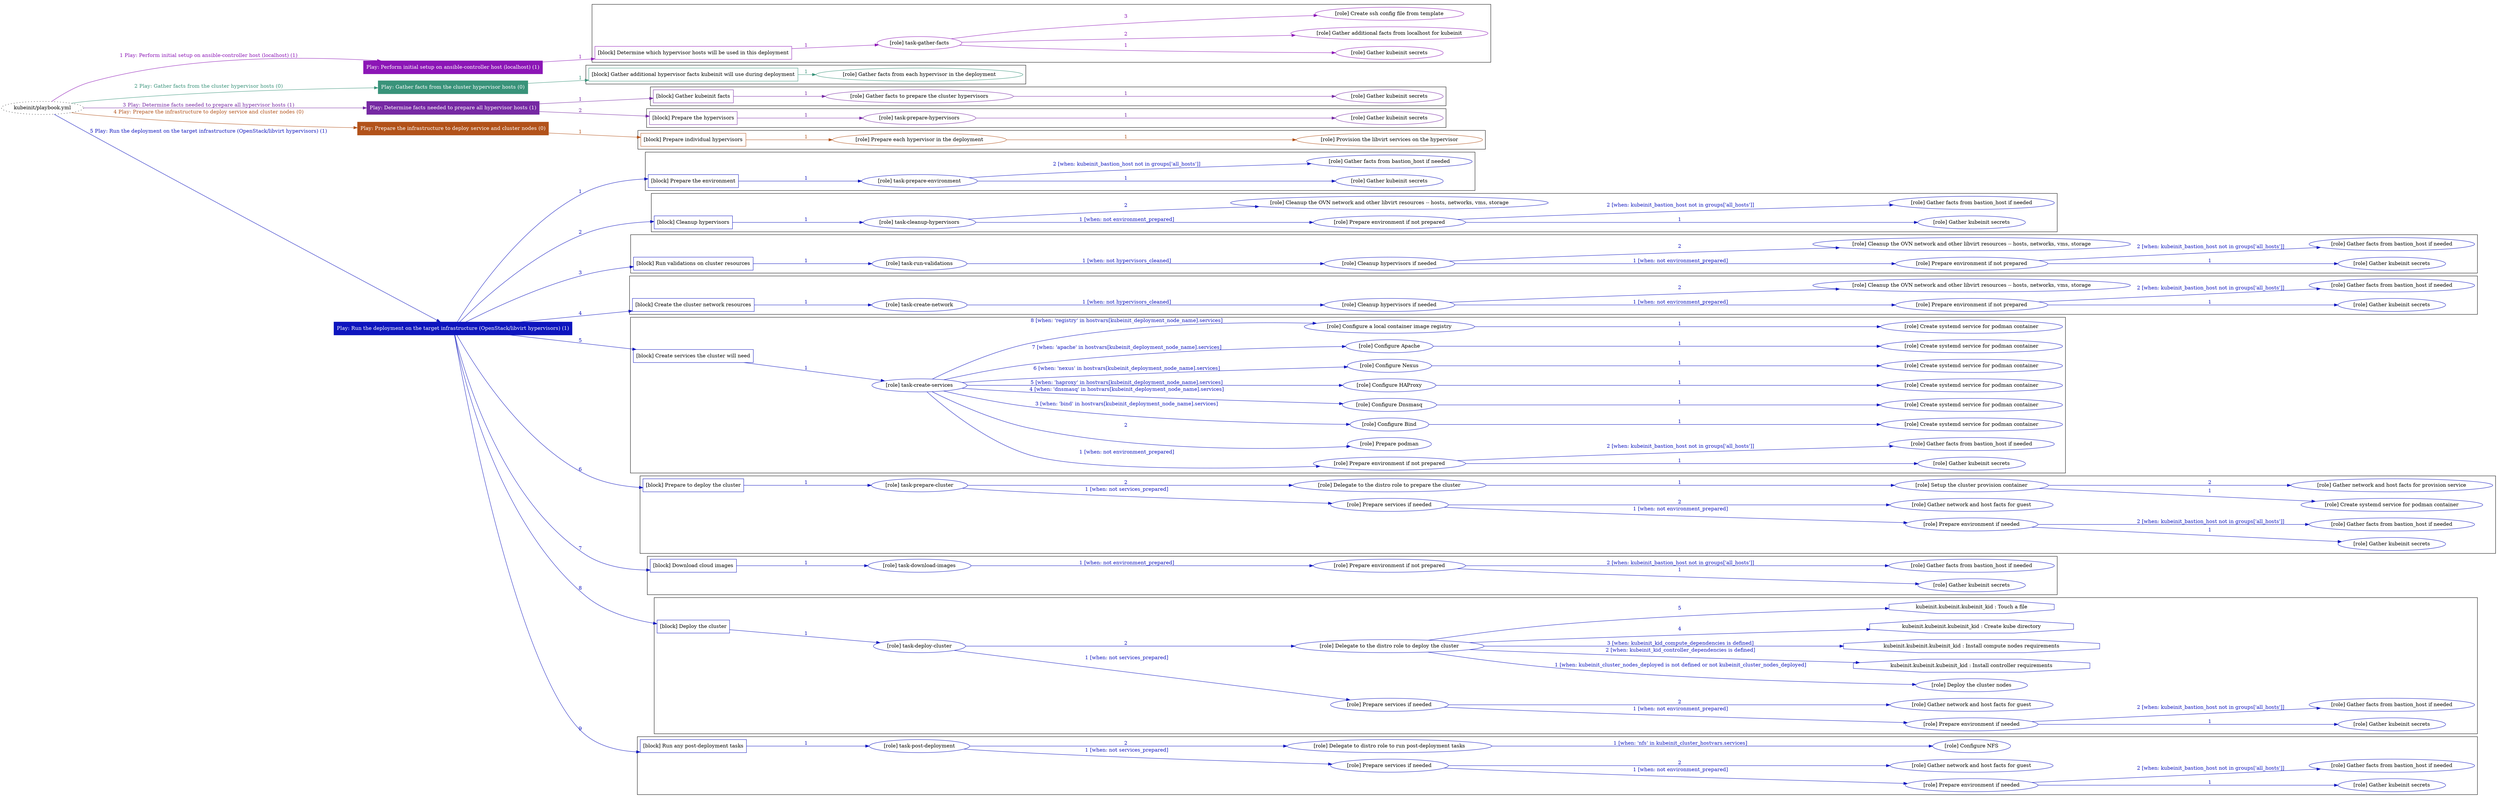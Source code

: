 digraph {
	graph [concentrate=true ordering=in rankdir=LR ratio=fill]
	edge [esep=5 sep=10]
	"kubeinit/playbook.yml" [URL="/home/runner/work/kubeinit-1/kubeinit-1/kubeinit/playbook.yml" id=playbook_0b30c954 style=dotted]
	"kubeinit/playbook.yml" -> play_da5e5c19 [label="1 Play: Perform initial setup on ansible-controller host (localhost) (1)" color="#8c16b6" fontcolor="#8c16b6" id=edge_play_da5e5c19 labeltooltip="1 Play: Perform initial setup on ansible-controller host (localhost) (1)" tooltip="1 Play: Perform initial setup on ansible-controller host (localhost) (1)"]
	subgraph "Play: Perform initial setup on ansible-controller host (localhost) (1)" {
		play_da5e5c19 [label="Play: Perform initial setup on ansible-controller host (localhost) (1)" URL="/home/runner/work/kubeinit-1/kubeinit-1/kubeinit/playbook.yml" color="#8c16b6" fontcolor="#ffffff" id=play_da5e5c19 shape=box style=filled tooltip=localhost]
		play_da5e5c19 -> block_5af79d3c [label=1 color="#8c16b6" fontcolor="#8c16b6" id=edge_block_5af79d3c labeltooltip=1 tooltip=1]
		subgraph cluster_block_5af79d3c {
			block_5af79d3c [label="[block] Determine which hypervisor hosts will be used in this deployment" URL="/home/runner/work/kubeinit-1/kubeinit-1/kubeinit/playbook.yml" color="#8c16b6" id=block_5af79d3c labeltooltip="Determine which hypervisor hosts will be used in this deployment" shape=box tooltip="Determine which hypervisor hosts will be used in this deployment"]
			block_5af79d3c -> role_aea141a7 [label="1 " color="#8c16b6" fontcolor="#8c16b6" id=edge_role_aea141a7 labeltooltip="1 " tooltip="1 "]
			subgraph "task-gather-facts" {
				role_aea141a7 [label="[role] task-gather-facts" URL="/home/runner/work/kubeinit-1/kubeinit-1/kubeinit/playbook.yml" color="#8c16b6" id=role_aea141a7 tooltip="task-gather-facts"]
				role_aea141a7 -> role_5f65a8b8 [label="1 " color="#8c16b6" fontcolor="#8c16b6" id=edge_role_5f65a8b8 labeltooltip="1 " tooltip="1 "]
				subgraph "Gather kubeinit secrets" {
					role_5f65a8b8 [label="[role] Gather kubeinit secrets" URL="/home/runner/.ansible/collections/ansible_collections/kubeinit/kubeinit/roles/kubeinit_prepare/tasks/build_hypervisors_group.yml" color="#8c16b6" id=role_5f65a8b8 tooltip="Gather kubeinit secrets"]
				}
				role_aea141a7 -> role_f65a2688 [label="2 " color="#8c16b6" fontcolor="#8c16b6" id=edge_role_f65a2688 labeltooltip="2 " tooltip="2 "]
				subgraph "Gather additional facts from localhost for kubeinit" {
					role_f65a2688 [label="[role] Gather additional facts from localhost for kubeinit" URL="/home/runner/.ansible/collections/ansible_collections/kubeinit/kubeinit/roles/kubeinit_prepare/tasks/build_hypervisors_group.yml" color="#8c16b6" id=role_f65a2688 tooltip="Gather additional facts from localhost for kubeinit"]
				}
				role_aea141a7 -> role_8597aff3 [label="3 " color="#8c16b6" fontcolor="#8c16b6" id=edge_role_8597aff3 labeltooltip="3 " tooltip="3 "]
				subgraph "Create ssh config file from template" {
					role_8597aff3 [label="[role] Create ssh config file from template" URL="/home/runner/.ansible/collections/ansible_collections/kubeinit/kubeinit/roles/kubeinit_prepare/tasks/build_hypervisors_group.yml" color="#8c16b6" id=role_8597aff3 tooltip="Create ssh config file from template"]
				}
			}
		}
	}
	"kubeinit/playbook.yml" -> play_acabde14 [label="2 Play: Gather facts from the cluster hypervisor hosts (0)" color="#39937a" fontcolor="#39937a" id=edge_play_acabde14 labeltooltip="2 Play: Gather facts from the cluster hypervisor hosts (0)" tooltip="2 Play: Gather facts from the cluster hypervisor hosts (0)"]
	subgraph "Play: Gather facts from the cluster hypervisor hosts (0)" {
		play_acabde14 [label="Play: Gather facts from the cluster hypervisor hosts (0)" URL="/home/runner/work/kubeinit-1/kubeinit-1/kubeinit/playbook.yml" color="#39937a" fontcolor="#ffffff" id=play_acabde14 shape=box style=filled tooltip="Play: Gather facts from the cluster hypervisor hosts (0)"]
		play_acabde14 -> block_d294be8e [label=1 color="#39937a" fontcolor="#39937a" id=edge_block_d294be8e labeltooltip=1 tooltip=1]
		subgraph cluster_block_d294be8e {
			block_d294be8e [label="[block] Gather additional hypervisor facts kubeinit will use during deployment" URL="/home/runner/work/kubeinit-1/kubeinit-1/kubeinit/playbook.yml" color="#39937a" id=block_d294be8e labeltooltip="Gather additional hypervisor facts kubeinit will use during deployment" shape=box tooltip="Gather additional hypervisor facts kubeinit will use during deployment"]
			block_d294be8e -> role_fa282862 [label="1 " color="#39937a" fontcolor="#39937a" id=edge_role_fa282862 labeltooltip="1 " tooltip="1 "]
			subgraph "Gather facts from each hypervisor in the deployment" {
				role_fa282862 [label="[role] Gather facts from each hypervisor in the deployment" URL="/home/runner/work/kubeinit-1/kubeinit-1/kubeinit/playbook.yml" color="#39937a" id=role_fa282862 tooltip="Gather facts from each hypervisor in the deployment"]
			}
		}
	}
	"kubeinit/playbook.yml" -> play_7ea49c7c [label="3 Play: Determine facts needed to prepare all hypervisor hosts (1)" color="#7629a3" fontcolor="#7629a3" id=edge_play_7ea49c7c labeltooltip="3 Play: Determine facts needed to prepare all hypervisor hosts (1)" tooltip="3 Play: Determine facts needed to prepare all hypervisor hosts (1)"]
	subgraph "Play: Determine facts needed to prepare all hypervisor hosts (1)" {
		play_7ea49c7c [label="Play: Determine facts needed to prepare all hypervisor hosts (1)" URL="/home/runner/work/kubeinit-1/kubeinit-1/kubeinit/playbook.yml" color="#7629a3" fontcolor="#ffffff" id=play_7ea49c7c shape=box style=filled tooltip=localhost]
		play_7ea49c7c -> block_69c91741 [label=1 color="#7629a3" fontcolor="#7629a3" id=edge_block_69c91741 labeltooltip=1 tooltip=1]
		subgraph cluster_block_69c91741 {
			block_69c91741 [label="[block] Gather kubeinit facts" URL="/home/runner/work/kubeinit-1/kubeinit-1/kubeinit/playbook.yml" color="#7629a3" id=block_69c91741 labeltooltip="Gather kubeinit facts" shape=box tooltip="Gather kubeinit facts"]
			block_69c91741 -> role_64df2b7c [label="1 " color="#7629a3" fontcolor="#7629a3" id=edge_role_64df2b7c labeltooltip="1 " tooltip="1 "]
			subgraph "Gather facts to prepare the cluster hypervisors" {
				role_64df2b7c [label="[role] Gather facts to prepare the cluster hypervisors" URL="/home/runner/work/kubeinit-1/kubeinit-1/kubeinit/playbook.yml" color="#7629a3" id=role_64df2b7c tooltip="Gather facts to prepare the cluster hypervisors"]
				role_64df2b7c -> role_7041206e [label="1 " color="#7629a3" fontcolor="#7629a3" id=edge_role_7041206e labeltooltip="1 " tooltip="1 "]
				subgraph "Gather kubeinit secrets" {
					role_7041206e [label="[role] Gather kubeinit secrets" URL="/home/runner/.ansible/collections/ansible_collections/kubeinit/kubeinit/roles/kubeinit_prepare/tasks/gather_kubeinit_facts.yml" color="#7629a3" id=role_7041206e tooltip="Gather kubeinit secrets"]
				}
			}
		}
		play_7ea49c7c -> block_f717e815 [label=2 color="#7629a3" fontcolor="#7629a3" id=edge_block_f717e815 labeltooltip=2 tooltip=2]
		subgraph cluster_block_f717e815 {
			block_f717e815 [label="[block] Prepare the hypervisors" URL="/home/runner/work/kubeinit-1/kubeinit-1/kubeinit/playbook.yml" color="#7629a3" id=block_f717e815 labeltooltip="Prepare the hypervisors" shape=box tooltip="Prepare the hypervisors"]
			block_f717e815 -> role_0b8488c7 [label="1 " color="#7629a3" fontcolor="#7629a3" id=edge_role_0b8488c7 labeltooltip="1 " tooltip="1 "]
			subgraph "task-prepare-hypervisors" {
				role_0b8488c7 [label="[role] task-prepare-hypervisors" URL="/home/runner/work/kubeinit-1/kubeinit-1/kubeinit/playbook.yml" color="#7629a3" id=role_0b8488c7 tooltip="task-prepare-hypervisors"]
				role_0b8488c7 -> role_e8179322 [label="1 " color="#7629a3" fontcolor="#7629a3" id=edge_role_e8179322 labeltooltip="1 " tooltip="1 "]
				subgraph "Gather kubeinit secrets" {
					role_e8179322 [label="[role] Gather kubeinit secrets" URL="/home/runner/.ansible/collections/ansible_collections/kubeinit/kubeinit/roles/kubeinit_prepare/tasks/gather_kubeinit_facts.yml" color="#7629a3" id=role_e8179322 tooltip="Gather kubeinit secrets"]
				}
			}
		}
	}
	"kubeinit/playbook.yml" -> play_0cb90b29 [label="4 Play: Prepare the infrastructure to deploy service and cluster nodes (0)" color="#b2521a" fontcolor="#b2521a" id=edge_play_0cb90b29 labeltooltip="4 Play: Prepare the infrastructure to deploy service and cluster nodes (0)" tooltip="4 Play: Prepare the infrastructure to deploy service and cluster nodes (0)"]
	subgraph "Play: Prepare the infrastructure to deploy service and cluster nodes (0)" {
		play_0cb90b29 [label="Play: Prepare the infrastructure to deploy service and cluster nodes (0)" URL="/home/runner/work/kubeinit-1/kubeinit-1/kubeinit/playbook.yml" color="#b2521a" fontcolor="#ffffff" id=play_0cb90b29 shape=box style=filled tooltip="Play: Prepare the infrastructure to deploy service and cluster nodes (0)"]
		play_0cb90b29 -> block_827cb2ca [label=1 color="#b2521a" fontcolor="#b2521a" id=edge_block_827cb2ca labeltooltip=1 tooltip=1]
		subgraph cluster_block_827cb2ca {
			block_827cb2ca [label="[block] Prepare individual hypervisors" URL="/home/runner/work/kubeinit-1/kubeinit-1/kubeinit/playbook.yml" color="#b2521a" id=block_827cb2ca labeltooltip="Prepare individual hypervisors" shape=box tooltip="Prepare individual hypervisors"]
			block_827cb2ca -> role_609ed2b4 [label="1 " color="#b2521a" fontcolor="#b2521a" id=edge_role_609ed2b4 labeltooltip="1 " tooltip="1 "]
			subgraph "Prepare each hypervisor in the deployment" {
				role_609ed2b4 [label="[role] Prepare each hypervisor in the deployment" URL="/home/runner/work/kubeinit-1/kubeinit-1/kubeinit/playbook.yml" color="#b2521a" id=role_609ed2b4 tooltip="Prepare each hypervisor in the deployment"]
				role_609ed2b4 -> role_fdd388e7 [label="1 " color="#b2521a" fontcolor="#b2521a" id=edge_role_fdd388e7 labeltooltip="1 " tooltip="1 "]
				subgraph "Provision the libvirt services on the hypervisor" {
					role_fdd388e7 [label="[role] Provision the libvirt services on the hypervisor" URL="/home/runner/.ansible/collections/ansible_collections/kubeinit/kubeinit/roles/kubeinit_prepare/tasks/prepare_hypervisor.yml" color="#b2521a" id=role_fdd388e7 tooltip="Provision the libvirt services on the hypervisor"]
				}
			}
		}
	}
	"kubeinit/playbook.yml" -> play_66ee5e3b [label="5 Play: Run the deployment on the target infrastructure (OpenStack/libvirt hypervisors) (1)" color="#0e15be" fontcolor="#0e15be" id=edge_play_66ee5e3b labeltooltip="5 Play: Run the deployment on the target infrastructure (OpenStack/libvirt hypervisors) (1)" tooltip="5 Play: Run the deployment on the target infrastructure (OpenStack/libvirt hypervisors) (1)"]
	subgraph "Play: Run the deployment on the target infrastructure (OpenStack/libvirt hypervisors) (1)" {
		play_66ee5e3b [label="Play: Run the deployment on the target infrastructure (OpenStack/libvirt hypervisors) (1)" URL="/home/runner/work/kubeinit-1/kubeinit-1/kubeinit/playbook.yml" color="#0e15be" fontcolor="#ffffff" id=play_66ee5e3b shape=box style=filled tooltip=localhost]
		play_66ee5e3b -> block_4a9692b6 [label=1 color="#0e15be" fontcolor="#0e15be" id=edge_block_4a9692b6 labeltooltip=1 tooltip=1]
		subgraph cluster_block_4a9692b6 {
			block_4a9692b6 [label="[block] Prepare the environment" URL="/home/runner/work/kubeinit-1/kubeinit-1/kubeinit/playbook.yml" color="#0e15be" id=block_4a9692b6 labeltooltip="Prepare the environment" shape=box tooltip="Prepare the environment"]
			block_4a9692b6 -> role_c8428842 [label="1 " color="#0e15be" fontcolor="#0e15be" id=edge_role_c8428842 labeltooltip="1 " tooltip="1 "]
			subgraph "task-prepare-environment" {
				role_c8428842 [label="[role] task-prepare-environment" URL="/home/runner/work/kubeinit-1/kubeinit-1/kubeinit/playbook.yml" color="#0e15be" id=role_c8428842 tooltip="task-prepare-environment"]
				role_c8428842 -> role_7f8b982f [label="1 " color="#0e15be" fontcolor="#0e15be" id=edge_role_7f8b982f labeltooltip="1 " tooltip="1 "]
				subgraph "Gather kubeinit secrets" {
					role_7f8b982f [label="[role] Gather kubeinit secrets" URL="/home/runner/.ansible/collections/ansible_collections/kubeinit/kubeinit/roles/kubeinit_prepare/tasks/gather_kubeinit_facts.yml" color="#0e15be" id=role_7f8b982f tooltip="Gather kubeinit secrets"]
				}
				role_c8428842 -> role_d1698611 [label="2 [when: kubeinit_bastion_host not in groups['all_hosts']]" color="#0e15be" fontcolor="#0e15be" id=edge_role_d1698611 labeltooltip="2 [when: kubeinit_bastion_host not in groups['all_hosts']]" tooltip="2 [when: kubeinit_bastion_host not in groups['all_hosts']]"]
				subgraph "Gather facts from bastion_host if needed" {
					role_d1698611 [label="[role] Gather facts from bastion_host if needed" URL="/home/runner/.ansible/collections/ansible_collections/kubeinit/kubeinit/roles/kubeinit_prepare/tasks/main.yml" color="#0e15be" id=role_d1698611 tooltip="Gather facts from bastion_host if needed"]
				}
			}
		}
		play_66ee5e3b -> block_82aab21a [label=2 color="#0e15be" fontcolor="#0e15be" id=edge_block_82aab21a labeltooltip=2 tooltip=2]
		subgraph cluster_block_82aab21a {
			block_82aab21a [label="[block] Cleanup hypervisors" URL="/home/runner/work/kubeinit-1/kubeinit-1/kubeinit/playbook.yml" color="#0e15be" id=block_82aab21a labeltooltip="Cleanup hypervisors" shape=box tooltip="Cleanup hypervisors"]
			block_82aab21a -> role_13c10ea2 [label="1 " color="#0e15be" fontcolor="#0e15be" id=edge_role_13c10ea2 labeltooltip="1 " tooltip="1 "]
			subgraph "task-cleanup-hypervisors" {
				role_13c10ea2 [label="[role] task-cleanup-hypervisors" URL="/home/runner/work/kubeinit-1/kubeinit-1/kubeinit/playbook.yml" color="#0e15be" id=role_13c10ea2 tooltip="task-cleanup-hypervisors"]
				role_13c10ea2 -> role_85f24c82 [label="1 [when: not environment_prepared]" color="#0e15be" fontcolor="#0e15be" id=edge_role_85f24c82 labeltooltip="1 [when: not environment_prepared]" tooltip="1 [when: not environment_prepared]"]
				subgraph "Prepare environment if not prepared" {
					role_85f24c82 [label="[role] Prepare environment if not prepared" URL="/home/runner/.ansible/collections/ansible_collections/kubeinit/kubeinit/roles/kubeinit_libvirt/tasks/cleanup_hypervisors.yml" color="#0e15be" id=role_85f24c82 tooltip="Prepare environment if not prepared"]
					role_85f24c82 -> role_56633517 [label="1 " color="#0e15be" fontcolor="#0e15be" id=edge_role_56633517 labeltooltip="1 " tooltip="1 "]
					subgraph "Gather kubeinit secrets" {
						role_56633517 [label="[role] Gather kubeinit secrets" URL="/home/runner/.ansible/collections/ansible_collections/kubeinit/kubeinit/roles/kubeinit_prepare/tasks/gather_kubeinit_facts.yml" color="#0e15be" id=role_56633517 tooltip="Gather kubeinit secrets"]
					}
					role_85f24c82 -> role_03d2e230 [label="2 [when: kubeinit_bastion_host not in groups['all_hosts']]" color="#0e15be" fontcolor="#0e15be" id=edge_role_03d2e230 labeltooltip="2 [when: kubeinit_bastion_host not in groups['all_hosts']]" tooltip="2 [when: kubeinit_bastion_host not in groups['all_hosts']]"]
					subgraph "Gather facts from bastion_host if needed" {
						role_03d2e230 [label="[role] Gather facts from bastion_host if needed" URL="/home/runner/.ansible/collections/ansible_collections/kubeinit/kubeinit/roles/kubeinit_prepare/tasks/main.yml" color="#0e15be" id=role_03d2e230 tooltip="Gather facts from bastion_host if needed"]
					}
				}
				role_13c10ea2 -> role_15e7579b [label="2 " color="#0e15be" fontcolor="#0e15be" id=edge_role_15e7579b labeltooltip="2 " tooltip="2 "]
				subgraph "Cleanup the OVN network and other libvirt resources -- hosts, networks, vms, storage" {
					role_15e7579b [label="[role] Cleanup the OVN network and other libvirt resources -- hosts, networks, vms, storage" URL="/home/runner/.ansible/collections/ansible_collections/kubeinit/kubeinit/roles/kubeinit_libvirt/tasks/cleanup_hypervisors.yml" color="#0e15be" id=role_15e7579b tooltip="Cleanup the OVN network and other libvirt resources -- hosts, networks, vms, storage"]
				}
			}
		}
		play_66ee5e3b -> block_4810863e [label=3 color="#0e15be" fontcolor="#0e15be" id=edge_block_4810863e labeltooltip=3 tooltip=3]
		subgraph cluster_block_4810863e {
			block_4810863e [label="[block] Run validations on cluster resources" URL="/home/runner/work/kubeinit-1/kubeinit-1/kubeinit/playbook.yml" color="#0e15be" id=block_4810863e labeltooltip="Run validations on cluster resources" shape=box tooltip="Run validations on cluster resources"]
			block_4810863e -> role_c2577bde [label="1 " color="#0e15be" fontcolor="#0e15be" id=edge_role_c2577bde labeltooltip="1 " tooltip="1 "]
			subgraph "task-run-validations" {
				role_c2577bde [label="[role] task-run-validations" URL="/home/runner/work/kubeinit-1/kubeinit-1/kubeinit/playbook.yml" color="#0e15be" id=role_c2577bde tooltip="task-run-validations"]
				role_c2577bde -> role_5870fd69 [label="1 [when: not hypervisors_cleaned]" color="#0e15be" fontcolor="#0e15be" id=edge_role_5870fd69 labeltooltip="1 [when: not hypervisors_cleaned]" tooltip="1 [when: not hypervisors_cleaned]"]
				subgraph "Cleanup hypervisors if needed" {
					role_5870fd69 [label="[role] Cleanup hypervisors if needed" URL="/home/runner/.ansible/collections/ansible_collections/kubeinit/kubeinit/roles/kubeinit_validations/tasks/main.yml" color="#0e15be" id=role_5870fd69 tooltip="Cleanup hypervisors if needed"]
					role_5870fd69 -> role_fc53da77 [label="1 [when: not environment_prepared]" color="#0e15be" fontcolor="#0e15be" id=edge_role_fc53da77 labeltooltip="1 [when: not environment_prepared]" tooltip="1 [when: not environment_prepared]"]
					subgraph "Prepare environment if not prepared" {
						role_fc53da77 [label="[role] Prepare environment if not prepared" URL="/home/runner/.ansible/collections/ansible_collections/kubeinit/kubeinit/roles/kubeinit_libvirt/tasks/cleanup_hypervisors.yml" color="#0e15be" id=role_fc53da77 tooltip="Prepare environment if not prepared"]
						role_fc53da77 -> role_044451b3 [label="1 " color="#0e15be" fontcolor="#0e15be" id=edge_role_044451b3 labeltooltip="1 " tooltip="1 "]
						subgraph "Gather kubeinit secrets" {
							role_044451b3 [label="[role] Gather kubeinit secrets" URL="/home/runner/.ansible/collections/ansible_collections/kubeinit/kubeinit/roles/kubeinit_prepare/tasks/gather_kubeinit_facts.yml" color="#0e15be" id=role_044451b3 tooltip="Gather kubeinit secrets"]
						}
						role_fc53da77 -> role_02ba1764 [label="2 [when: kubeinit_bastion_host not in groups['all_hosts']]" color="#0e15be" fontcolor="#0e15be" id=edge_role_02ba1764 labeltooltip="2 [when: kubeinit_bastion_host not in groups['all_hosts']]" tooltip="2 [when: kubeinit_bastion_host not in groups['all_hosts']]"]
						subgraph "Gather facts from bastion_host if needed" {
							role_02ba1764 [label="[role] Gather facts from bastion_host if needed" URL="/home/runner/.ansible/collections/ansible_collections/kubeinit/kubeinit/roles/kubeinit_prepare/tasks/main.yml" color="#0e15be" id=role_02ba1764 tooltip="Gather facts from bastion_host if needed"]
						}
					}
					role_5870fd69 -> role_6c62566c [label="2 " color="#0e15be" fontcolor="#0e15be" id=edge_role_6c62566c labeltooltip="2 " tooltip="2 "]
					subgraph "Cleanup the OVN network and other libvirt resources -- hosts, networks, vms, storage" {
						role_6c62566c [label="[role] Cleanup the OVN network and other libvirt resources -- hosts, networks, vms, storage" URL="/home/runner/.ansible/collections/ansible_collections/kubeinit/kubeinit/roles/kubeinit_libvirt/tasks/cleanup_hypervisors.yml" color="#0e15be" id=role_6c62566c tooltip="Cleanup the OVN network and other libvirt resources -- hosts, networks, vms, storage"]
					}
				}
			}
		}
		play_66ee5e3b -> block_d1df7399 [label=4 color="#0e15be" fontcolor="#0e15be" id=edge_block_d1df7399 labeltooltip=4 tooltip=4]
		subgraph cluster_block_d1df7399 {
			block_d1df7399 [label="[block] Create the cluster network resources" URL="/home/runner/work/kubeinit-1/kubeinit-1/kubeinit/playbook.yml" color="#0e15be" id=block_d1df7399 labeltooltip="Create the cluster network resources" shape=box tooltip="Create the cluster network resources"]
			block_d1df7399 -> role_d095165d [label="1 " color="#0e15be" fontcolor="#0e15be" id=edge_role_d095165d labeltooltip="1 " tooltip="1 "]
			subgraph "task-create-network" {
				role_d095165d [label="[role] task-create-network" URL="/home/runner/work/kubeinit-1/kubeinit-1/kubeinit/playbook.yml" color="#0e15be" id=role_d095165d tooltip="task-create-network"]
				role_d095165d -> role_30e817fc [label="1 [when: not hypervisors_cleaned]" color="#0e15be" fontcolor="#0e15be" id=edge_role_30e817fc labeltooltip="1 [when: not hypervisors_cleaned]" tooltip="1 [when: not hypervisors_cleaned]"]
				subgraph "Cleanup hypervisors if needed" {
					role_30e817fc [label="[role] Cleanup hypervisors if needed" URL="/home/runner/.ansible/collections/ansible_collections/kubeinit/kubeinit/roles/kubeinit_libvirt/tasks/create_network.yml" color="#0e15be" id=role_30e817fc tooltip="Cleanup hypervisors if needed"]
					role_30e817fc -> role_aab59fe7 [label="1 [when: not environment_prepared]" color="#0e15be" fontcolor="#0e15be" id=edge_role_aab59fe7 labeltooltip="1 [when: not environment_prepared]" tooltip="1 [when: not environment_prepared]"]
					subgraph "Prepare environment if not prepared" {
						role_aab59fe7 [label="[role] Prepare environment if not prepared" URL="/home/runner/.ansible/collections/ansible_collections/kubeinit/kubeinit/roles/kubeinit_libvirt/tasks/cleanup_hypervisors.yml" color="#0e15be" id=role_aab59fe7 tooltip="Prepare environment if not prepared"]
						role_aab59fe7 -> role_ace7699d [label="1 " color="#0e15be" fontcolor="#0e15be" id=edge_role_ace7699d labeltooltip="1 " tooltip="1 "]
						subgraph "Gather kubeinit secrets" {
							role_ace7699d [label="[role] Gather kubeinit secrets" URL="/home/runner/.ansible/collections/ansible_collections/kubeinit/kubeinit/roles/kubeinit_prepare/tasks/gather_kubeinit_facts.yml" color="#0e15be" id=role_ace7699d tooltip="Gather kubeinit secrets"]
						}
						role_aab59fe7 -> role_25283659 [label="2 [when: kubeinit_bastion_host not in groups['all_hosts']]" color="#0e15be" fontcolor="#0e15be" id=edge_role_25283659 labeltooltip="2 [when: kubeinit_bastion_host not in groups['all_hosts']]" tooltip="2 [when: kubeinit_bastion_host not in groups['all_hosts']]"]
						subgraph "Gather facts from bastion_host if needed" {
							role_25283659 [label="[role] Gather facts from bastion_host if needed" URL="/home/runner/.ansible/collections/ansible_collections/kubeinit/kubeinit/roles/kubeinit_prepare/tasks/main.yml" color="#0e15be" id=role_25283659 tooltip="Gather facts from bastion_host if needed"]
						}
					}
					role_30e817fc -> role_bfd85baa [label="2 " color="#0e15be" fontcolor="#0e15be" id=edge_role_bfd85baa labeltooltip="2 " tooltip="2 "]
					subgraph "Cleanup the OVN network and other libvirt resources -- hosts, networks, vms, storage" {
						role_bfd85baa [label="[role] Cleanup the OVN network and other libvirt resources -- hosts, networks, vms, storage" URL="/home/runner/.ansible/collections/ansible_collections/kubeinit/kubeinit/roles/kubeinit_libvirt/tasks/cleanup_hypervisors.yml" color="#0e15be" id=role_bfd85baa tooltip="Cleanup the OVN network and other libvirt resources -- hosts, networks, vms, storage"]
					}
				}
			}
		}
		play_66ee5e3b -> block_73c466b8 [label=5 color="#0e15be" fontcolor="#0e15be" id=edge_block_73c466b8 labeltooltip=5 tooltip=5]
		subgraph cluster_block_73c466b8 {
			block_73c466b8 [label="[block] Create services the cluster will need" URL="/home/runner/work/kubeinit-1/kubeinit-1/kubeinit/playbook.yml" color="#0e15be" id=block_73c466b8 labeltooltip="Create services the cluster will need" shape=box tooltip="Create services the cluster will need"]
			block_73c466b8 -> role_194347a3 [label="1 " color="#0e15be" fontcolor="#0e15be" id=edge_role_194347a3 labeltooltip="1 " tooltip="1 "]
			subgraph "task-create-services" {
				role_194347a3 [label="[role] task-create-services" URL="/home/runner/work/kubeinit-1/kubeinit-1/kubeinit/playbook.yml" color="#0e15be" id=role_194347a3 tooltip="task-create-services"]
				role_194347a3 -> role_db1fc656 [label="1 [when: not environment_prepared]" color="#0e15be" fontcolor="#0e15be" id=edge_role_db1fc656 labeltooltip="1 [when: not environment_prepared]" tooltip="1 [when: not environment_prepared]"]
				subgraph "Prepare environment if not prepared" {
					role_db1fc656 [label="[role] Prepare environment if not prepared" URL="/home/runner/.ansible/collections/ansible_collections/kubeinit/kubeinit/roles/kubeinit_services/tasks/main.yml" color="#0e15be" id=role_db1fc656 tooltip="Prepare environment if not prepared"]
					role_db1fc656 -> role_6b2597b3 [label="1 " color="#0e15be" fontcolor="#0e15be" id=edge_role_6b2597b3 labeltooltip="1 " tooltip="1 "]
					subgraph "Gather kubeinit secrets" {
						role_6b2597b3 [label="[role] Gather kubeinit secrets" URL="/home/runner/.ansible/collections/ansible_collections/kubeinit/kubeinit/roles/kubeinit_prepare/tasks/gather_kubeinit_facts.yml" color="#0e15be" id=role_6b2597b3 tooltip="Gather kubeinit secrets"]
					}
					role_db1fc656 -> role_cbf15f89 [label="2 [when: kubeinit_bastion_host not in groups['all_hosts']]" color="#0e15be" fontcolor="#0e15be" id=edge_role_cbf15f89 labeltooltip="2 [when: kubeinit_bastion_host not in groups['all_hosts']]" tooltip="2 [when: kubeinit_bastion_host not in groups['all_hosts']]"]
					subgraph "Gather facts from bastion_host if needed" {
						role_cbf15f89 [label="[role] Gather facts from bastion_host if needed" URL="/home/runner/.ansible/collections/ansible_collections/kubeinit/kubeinit/roles/kubeinit_prepare/tasks/main.yml" color="#0e15be" id=role_cbf15f89 tooltip="Gather facts from bastion_host if needed"]
					}
				}
				role_194347a3 -> role_3ed9c075 [label="2 " color="#0e15be" fontcolor="#0e15be" id=edge_role_3ed9c075 labeltooltip="2 " tooltip="2 "]
				subgraph "Prepare podman" {
					role_3ed9c075 [label="[role] Prepare podman" URL="/home/runner/.ansible/collections/ansible_collections/kubeinit/kubeinit/roles/kubeinit_services/tasks/00_create_service_pod.yml" color="#0e15be" id=role_3ed9c075 tooltip="Prepare podman"]
				}
				role_194347a3 -> role_f6fce416 [label="3 [when: 'bind' in hostvars[kubeinit_deployment_node_name].services]" color="#0e15be" fontcolor="#0e15be" id=edge_role_f6fce416 labeltooltip="3 [when: 'bind' in hostvars[kubeinit_deployment_node_name].services]" tooltip="3 [when: 'bind' in hostvars[kubeinit_deployment_node_name].services]"]
				subgraph "Configure Bind" {
					role_f6fce416 [label="[role] Configure Bind" URL="/home/runner/.ansible/collections/ansible_collections/kubeinit/kubeinit/roles/kubeinit_services/tasks/start_services_containers.yml" color="#0e15be" id=role_f6fce416 tooltip="Configure Bind"]
					role_f6fce416 -> role_a25c088f [label="1 " color="#0e15be" fontcolor="#0e15be" id=edge_role_a25c088f labeltooltip="1 " tooltip="1 "]
					subgraph "Create systemd service for podman container" {
						role_a25c088f [label="[role] Create systemd service for podman container" URL="/home/runner/.ansible/collections/ansible_collections/kubeinit/kubeinit/roles/kubeinit_bind/tasks/main.yml" color="#0e15be" id=role_a25c088f tooltip="Create systemd service for podman container"]
					}
				}
				role_194347a3 -> role_f777cb06 [label="4 [when: 'dnsmasq' in hostvars[kubeinit_deployment_node_name].services]" color="#0e15be" fontcolor="#0e15be" id=edge_role_f777cb06 labeltooltip="4 [when: 'dnsmasq' in hostvars[kubeinit_deployment_node_name].services]" tooltip="4 [when: 'dnsmasq' in hostvars[kubeinit_deployment_node_name].services]"]
				subgraph "Configure Dnsmasq" {
					role_f777cb06 [label="[role] Configure Dnsmasq" URL="/home/runner/.ansible/collections/ansible_collections/kubeinit/kubeinit/roles/kubeinit_services/tasks/start_services_containers.yml" color="#0e15be" id=role_f777cb06 tooltip="Configure Dnsmasq"]
					role_f777cb06 -> role_721458c3 [label="1 " color="#0e15be" fontcolor="#0e15be" id=edge_role_721458c3 labeltooltip="1 " tooltip="1 "]
					subgraph "Create systemd service for podman container" {
						role_721458c3 [label="[role] Create systemd service for podman container" URL="/home/runner/.ansible/collections/ansible_collections/kubeinit/kubeinit/roles/kubeinit_dnsmasq/tasks/main.yml" color="#0e15be" id=role_721458c3 tooltip="Create systemd service for podman container"]
					}
				}
				role_194347a3 -> role_60f2884f [label="5 [when: 'haproxy' in hostvars[kubeinit_deployment_node_name].services]" color="#0e15be" fontcolor="#0e15be" id=edge_role_60f2884f labeltooltip="5 [when: 'haproxy' in hostvars[kubeinit_deployment_node_name].services]" tooltip="5 [when: 'haproxy' in hostvars[kubeinit_deployment_node_name].services]"]
				subgraph "Configure HAProxy" {
					role_60f2884f [label="[role] Configure HAProxy" URL="/home/runner/.ansible/collections/ansible_collections/kubeinit/kubeinit/roles/kubeinit_services/tasks/start_services_containers.yml" color="#0e15be" id=role_60f2884f tooltip="Configure HAProxy"]
					role_60f2884f -> role_a55188b5 [label="1 " color="#0e15be" fontcolor="#0e15be" id=edge_role_a55188b5 labeltooltip="1 " tooltip="1 "]
					subgraph "Create systemd service for podman container" {
						role_a55188b5 [label="[role] Create systemd service for podman container" URL="/home/runner/.ansible/collections/ansible_collections/kubeinit/kubeinit/roles/kubeinit_haproxy/tasks/main.yml" color="#0e15be" id=role_a55188b5 tooltip="Create systemd service for podman container"]
					}
				}
				role_194347a3 -> role_32d8fed2 [label="6 [when: 'nexus' in hostvars[kubeinit_deployment_node_name].services]" color="#0e15be" fontcolor="#0e15be" id=edge_role_32d8fed2 labeltooltip="6 [when: 'nexus' in hostvars[kubeinit_deployment_node_name].services]" tooltip="6 [when: 'nexus' in hostvars[kubeinit_deployment_node_name].services]"]
				subgraph "Configure Nexus" {
					role_32d8fed2 [label="[role] Configure Nexus" URL="/home/runner/.ansible/collections/ansible_collections/kubeinit/kubeinit/roles/kubeinit_services/tasks/start_services_containers.yml" color="#0e15be" id=role_32d8fed2 tooltip="Configure Nexus"]
					role_32d8fed2 -> role_c2b5fb52 [label="1 " color="#0e15be" fontcolor="#0e15be" id=edge_role_c2b5fb52 labeltooltip="1 " tooltip="1 "]
					subgraph "Create systemd service for podman container" {
						role_c2b5fb52 [label="[role] Create systemd service for podman container" URL="/home/runner/.ansible/collections/ansible_collections/kubeinit/kubeinit/roles/kubeinit_nexus/tasks/main.yml" color="#0e15be" id=role_c2b5fb52 tooltip="Create systemd service for podman container"]
					}
				}
				role_194347a3 -> role_76117121 [label="7 [when: 'apache' in hostvars[kubeinit_deployment_node_name].services]" color="#0e15be" fontcolor="#0e15be" id=edge_role_76117121 labeltooltip="7 [when: 'apache' in hostvars[kubeinit_deployment_node_name].services]" tooltip="7 [when: 'apache' in hostvars[kubeinit_deployment_node_name].services]"]
				subgraph "Configure Apache" {
					role_76117121 [label="[role] Configure Apache" URL="/home/runner/.ansible/collections/ansible_collections/kubeinit/kubeinit/roles/kubeinit_services/tasks/start_services_containers.yml" color="#0e15be" id=role_76117121 tooltip="Configure Apache"]
					role_76117121 -> role_c187420a [label="1 " color="#0e15be" fontcolor="#0e15be" id=edge_role_c187420a labeltooltip="1 " tooltip="1 "]
					subgraph "Create systemd service for podman container" {
						role_c187420a [label="[role] Create systemd service for podman container" URL="/home/runner/.ansible/collections/ansible_collections/kubeinit/kubeinit/roles/kubeinit_apache/tasks/main.yml" color="#0e15be" id=role_c187420a tooltip="Create systemd service for podman container"]
					}
				}
				role_194347a3 -> role_e5107fec [label="8 [when: 'registry' in hostvars[kubeinit_deployment_node_name].services]" color="#0e15be" fontcolor="#0e15be" id=edge_role_e5107fec labeltooltip="8 [when: 'registry' in hostvars[kubeinit_deployment_node_name].services]" tooltip="8 [when: 'registry' in hostvars[kubeinit_deployment_node_name].services]"]
				subgraph "Configure a local container image registry" {
					role_e5107fec [label="[role] Configure a local container image registry" URL="/home/runner/.ansible/collections/ansible_collections/kubeinit/kubeinit/roles/kubeinit_services/tasks/start_services_containers.yml" color="#0e15be" id=role_e5107fec tooltip="Configure a local container image registry"]
					role_e5107fec -> role_ee746a20 [label="1 " color="#0e15be" fontcolor="#0e15be" id=edge_role_ee746a20 labeltooltip="1 " tooltip="1 "]
					subgraph "Create systemd service for podman container" {
						role_ee746a20 [label="[role] Create systemd service for podman container" URL="/home/runner/.ansible/collections/ansible_collections/kubeinit/kubeinit/roles/kubeinit_registry/tasks/main.yml" color="#0e15be" id=role_ee746a20 tooltip="Create systemd service for podman container"]
					}
				}
			}
		}
		play_66ee5e3b -> block_bf71d2af [label=6 color="#0e15be" fontcolor="#0e15be" id=edge_block_bf71d2af labeltooltip=6 tooltip=6]
		subgraph cluster_block_bf71d2af {
			block_bf71d2af [label="[block] Prepare to deploy the cluster" URL="/home/runner/work/kubeinit-1/kubeinit-1/kubeinit/playbook.yml" color="#0e15be" id=block_bf71d2af labeltooltip="Prepare to deploy the cluster" shape=box tooltip="Prepare to deploy the cluster"]
			block_bf71d2af -> role_572824ce [label="1 " color="#0e15be" fontcolor="#0e15be" id=edge_role_572824ce labeltooltip="1 " tooltip="1 "]
			subgraph "task-prepare-cluster" {
				role_572824ce [label="[role] task-prepare-cluster" URL="/home/runner/work/kubeinit-1/kubeinit-1/kubeinit/playbook.yml" color="#0e15be" id=role_572824ce tooltip="task-prepare-cluster"]
				role_572824ce -> role_b73862bc [label="1 [when: not services_prepared]" color="#0e15be" fontcolor="#0e15be" id=edge_role_b73862bc labeltooltip="1 [when: not services_prepared]" tooltip="1 [when: not services_prepared]"]
				subgraph "Prepare services if needed" {
					role_b73862bc [label="[role] Prepare services if needed" URL="/home/runner/.ansible/collections/ansible_collections/kubeinit/kubeinit/roles/kubeinit_prepare/tasks/prepare_cluster.yml" color="#0e15be" id=role_b73862bc tooltip="Prepare services if needed"]
					role_b73862bc -> role_b7881e1f [label="1 [when: not environment_prepared]" color="#0e15be" fontcolor="#0e15be" id=edge_role_b7881e1f labeltooltip="1 [when: not environment_prepared]" tooltip="1 [when: not environment_prepared]"]
					subgraph "Prepare environment if needed" {
						role_b7881e1f [label="[role] Prepare environment if needed" URL="/home/runner/.ansible/collections/ansible_collections/kubeinit/kubeinit/roles/kubeinit_services/tasks/prepare_services.yml" color="#0e15be" id=role_b7881e1f tooltip="Prepare environment if needed"]
						role_b7881e1f -> role_8d68b37c [label="1 " color="#0e15be" fontcolor="#0e15be" id=edge_role_8d68b37c labeltooltip="1 " tooltip="1 "]
						subgraph "Gather kubeinit secrets" {
							role_8d68b37c [label="[role] Gather kubeinit secrets" URL="/home/runner/.ansible/collections/ansible_collections/kubeinit/kubeinit/roles/kubeinit_prepare/tasks/gather_kubeinit_facts.yml" color="#0e15be" id=role_8d68b37c tooltip="Gather kubeinit secrets"]
						}
						role_b7881e1f -> role_3acd6138 [label="2 [when: kubeinit_bastion_host not in groups['all_hosts']]" color="#0e15be" fontcolor="#0e15be" id=edge_role_3acd6138 labeltooltip="2 [when: kubeinit_bastion_host not in groups['all_hosts']]" tooltip="2 [when: kubeinit_bastion_host not in groups['all_hosts']]"]
						subgraph "Gather facts from bastion_host if needed" {
							role_3acd6138 [label="[role] Gather facts from bastion_host if needed" URL="/home/runner/.ansible/collections/ansible_collections/kubeinit/kubeinit/roles/kubeinit_prepare/tasks/main.yml" color="#0e15be" id=role_3acd6138 tooltip="Gather facts from bastion_host if needed"]
						}
					}
					role_b73862bc -> role_c4f755e4 [label="2 " color="#0e15be" fontcolor="#0e15be" id=edge_role_c4f755e4 labeltooltip="2 " tooltip="2 "]
					subgraph "Gather network and host facts for guest" {
						role_c4f755e4 [label="[role] Gather network and host facts for guest" URL="/home/runner/.ansible/collections/ansible_collections/kubeinit/kubeinit/roles/kubeinit_services/tasks/prepare_services.yml" color="#0e15be" id=role_c4f755e4 tooltip="Gather network and host facts for guest"]
					}
				}
				role_572824ce -> role_0225a1f5 [label="2 " color="#0e15be" fontcolor="#0e15be" id=edge_role_0225a1f5 labeltooltip="2 " tooltip="2 "]
				subgraph "Delegate to the distro role to prepare the cluster" {
					role_0225a1f5 [label="[role] Delegate to the distro role to prepare the cluster" URL="/home/runner/.ansible/collections/ansible_collections/kubeinit/kubeinit/roles/kubeinit_prepare/tasks/prepare_cluster.yml" color="#0e15be" id=role_0225a1f5 tooltip="Delegate to the distro role to prepare the cluster"]
					role_0225a1f5 -> role_9c97337c [label="1 " color="#0e15be" fontcolor="#0e15be" id=edge_role_9c97337c labeltooltip="1 " tooltip="1 "]
					subgraph "Setup the cluster provision container" {
						role_9c97337c [label="[role] Setup the cluster provision container" URL="/home/runner/.ansible/collections/ansible_collections/kubeinit/kubeinit/roles/kubeinit_kid/tasks/prepare_cluster.yml" color="#0e15be" id=role_9c97337c tooltip="Setup the cluster provision container"]
						role_9c97337c -> role_bf891795 [label="1 " color="#0e15be" fontcolor="#0e15be" id=edge_role_bf891795 labeltooltip="1 " tooltip="1 "]
						subgraph "Create systemd service for podman container" {
							role_bf891795 [label="[role] Create systemd service for podman container" URL="/home/runner/.ansible/collections/ansible_collections/kubeinit/kubeinit/roles/kubeinit_services/tasks/create_provision_container.yml" color="#0e15be" id=role_bf891795 tooltip="Create systemd service for podman container"]
						}
						role_9c97337c -> role_2b6b21b3 [label="2 " color="#0e15be" fontcolor="#0e15be" id=edge_role_2b6b21b3 labeltooltip="2 " tooltip="2 "]
						subgraph "Gather network and host facts for provision service" {
							role_2b6b21b3 [label="[role] Gather network and host facts for provision service" URL="/home/runner/.ansible/collections/ansible_collections/kubeinit/kubeinit/roles/kubeinit_services/tasks/create_provision_container.yml" color="#0e15be" id=role_2b6b21b3 tooltip="Gather network and host facts for provision service"]
						}
					}
				}
			}
		}
		play_66ee5e3b -> block_fdb7d7f6 [label=7 color="#0e15be" fontcolor="#0e15be" id=edge_block_fdb7d7f6 labeltooltip=7 tooltip=7]
		subgraph cluster_block_fdb7d7f6 {
			block_fdb7d7f6 [label="[block] Download cloud images" URL="/home/runner/work/kubeinit-1/kubeinit-1/kubeinit/playbook.yml" color="#0e15be" id=block_fdb7d7f6 labeltooltip="Download cloud images" shape=box tooltip="Download cloud images"]
			block_fdb7d7f6 -> role_3180c216 [label="1 " color="#0e15be" fontcolor="#0e15be" id=edge_role_3180c216 labeltooltip="1 " tooltip="1 "]
			subgraph "task-download-images" {
				role_3180c216 [label="[role] task-download-images" URL="/home/runner/work/kubeinit-1/kubeinit-1/kubeinit/playbook.yml" color="#0e15be" id=role_3180c216 tooltip="task-download-images"]
				role_3180c216 -> role_363250c8 [label="1 [when: not environment_prepared]" color="#0e15be" fontcolor="#0e15be" id=edge_role_363250c8 labeltooltip="1 [when: not environment_prepared]" tooltip="1 [when: not environment_prepared]"]
				subgraph "Prepare environment if not prepared" {
					role_363250c8 [label="[role] Prepare environment if not prepared" URL="/home/runner/.ansible/collections/ansible_collections/kubeinit/kubeinit/roles/kubeinit_libvirt/tasks/download_cloud_images.yml" color="#0e15be" id=role_363250c8 tooltip="Prepare environment if not prepared"]
					role_363250c8 -> role_f405dcbb [label="1 " color="#0e15be" fontcolor="#0e15be" id=edge_role_f405dcbb labeltooltip="1 " tooltip="1 "]
					subgraph "Gather kubeinit secrets" {
						role_f405dcbb [label="[role] Gather kubeinit secrets" URL="/home/runner/.ansible/collections/ansible_collections/kubeinit/kubeinit/roles/kubeinit_prepare/tasks/gather_kubeinit_facts.yml" color="#0e15be" id=role_f405dcbb tooltip="Gather kubeinit secrets"]
					}
					role_363250c8 -> role_b89a4885 [label="2 [when: kubeinit_bastion_host not in groups['all_hosts']]" color="#0e15be" fontcolor="#0e15be" id=edge_role_b89a4885 labeltooltip="2 [when: kubeinit_bastion_host not in groups['all_hosts']]" tooltip="2 [when: kubeinit_bastion_host not in groups['all_hosts']]"]
					subgraph "Gather facts from bastion_host if needed" {
						role_b89a4885 [label="[role] Gather facts from bastion_host if needed" URL="/home/runner/.ansible/collections/ansible_collections/kubeinit/kubeinit/roles/kubeinit_prepare/tasks/main.yml" color="#0e15be" id=role_b89a4885 tooltip="Gather facts from bastion_host if needed"]
					}
				}
			}
		}
		play_66ee5e3b -> block_c0a863cd [label=8 color="#0e15be" fontcolor="#0e15be" id=edge_block_c0a863cd labeltooltip=8 tooltip=8]
		subgraph cluster_block_c0a863cd {
			block_c0a863cd [label="[block] Deploy the cluster" URL="/home/runner/work/kubeinit-1/kubeinit-1/kubeinit/playbook.yml" color="#0e15be" id=block_c0a863cd labeltooltip="Deploy the cluster" shape=box tooltip="Deploy the cluster"]
			block_c0a863cd -> role_bce97e39 [label="1 " color="#0e15be" fontcolor="#0e15be" id=edge_role_bce97e39 labeltooltip="1 " tooltip="1 "]
			subgraph "task-deploy-cluster" {
				role_bce97e39 [label="[role] task-deploy-cluster" URL="/home/runner/work/kubeinit-1/kubeinit-1/kubeinit/playbook.yml" color="#0e15be" id=role_bce97e39 tooltip="task-deploy-cluster"]
				role_bce97e39 -> role_d673fc6c [label="1 [when: not services_prepared]" color="#0e15be" fontcolor="#0e15be" id=edge_role_d673fc6c labeltooltip="1 [when: not services_prepared]" tooltip="1 [when: not services_prepared]"]
				subgraph "Prepare services if needed" {
					role_d673fc6c [label="[role] Prepare services if needed" URL="/home/runner/.ansible/collections/ansible_collections/kubeinit/kubeinit/roles/kubeinit_prepare/tasks/deploy_cluster.yml" color="#0e15be" id=role_d673fc6c tooltip="Prepare services if needed"]
					role_d673fc6c -> role_7530cee9 [label="1 [when: not environment_prepared]" color="#0e15be" fontcolor="#0e15be" id=edge_role_7530cee9 labeltooltip="1 [when: not environment_prepared]" tooltip="1 [when: not environment_prepared]"]
					subgraph "Prepare environment if needed" {
						role_7530cee9 [label="[role] Prepare environment if needed" URL="/home/runner/.ansible/collections/ansible_collections/kubeinit/kubeinit/roles/kubeinit_services/tasks/prepare_services.yml" color="#0e15be" id=role_7530cee9 tooltip="Prepare environment if needed"]
						role_7530cee9 -> role_c083aaa6 [label="1 " color="#0e15be" fontcolor="#0e15be" id=edge_role_c083aaa6 labeltooltip="1 " tooltip="1 "]
						subgraph "Gather kubeinit secrets" {
							role_c083aaa6 [label="[role] Gather kubeinit secrets" URL="/home/runner/.ansible/collections/ansible_collections/kubeinit/kubeinit/roles/kubeinit_prepare/tasks/gather_kubeinit_facts.yml" color="#0e15be" id=role_c083aaa6 tooltip="Gather kubeinit secrets"]
						}
						role_7530cee9 -> role_6dddbb29 [label="2 [when: kubeinit_bastion_host not in groups['all_hosts']]" color="#0e15be" fontcolor="#0e15be" id=edge_role_6dddbb29 labeltooltip="2 [when: kubeinit_bastion_host not in groups['all_hosts']]" tooltip="2 [when: kubeinit_bastion_host not in groups['all_hosts']]"]
						subgraph "Gather facts from bastion_host if needed" {
							role_6dddbb29 [label="[role] Gather facts from bastion_host if needed" URL="/home/runner/.ansible/collections/ansible_collections/kubeinit/kubeinit/roles/kubeinit_prepare/tasks/main.yml" color="#0e15be" id=role_6dddbb29 tooltip="Gather facts from bastion_host if needed"]
						}
					}
					role_d673fc6c -> role_4396c8f0 [label="2 " color="#0e15be" fontcolor="#0e15be" id=edge_role_4396c8f0 labeltooltip="2 " tooltip="2 "]
					subgraph "Gather network and host facts for guest" {
						role_4396c8f0 [label="[role] Gather network and host facts for guest" URL="/home/runner/.ansible/collections/ansible_collections/kubeinit/kubeinit/roles/kubeinit_services/tasks/prepare_services.yml" color="#0e15be" id=role_4396c8f0 tooltip="Gather network and host facts for guest"]
					}
				}
				role_bce97e39 -> role_2d3c132d [label="2 " color="#0e15be" fontcolor="#0e15be" id=edge_role_2d3c132d labeltooltip="2 " tooltip="2 "]
				subgraph "Delegate to the distro role to deploy the cluster" {
					role_2d3c132d [label="[role] Delegate to the distro role to deploy the cluster" URL="/home/runner/.ansible/collections/ansible_collections/kubeinit/kubeinit/roles/kubeinit_prepare/tasks/deploy_cluster.yml" color="#0e15be" id=role_2d3c132d tooltip="Delegate to the distro role to deploy the cluster"]
					role_2d3c132d -> role_033f1ad9 [label="1 [when: kubeinit_cluster_nodes_deployed is not defined or not kubeinit_cluster_nodes_deployed]" color="#0e15be" fontcolor="#0e15be" id=edge_role_033f1ad9 labeltooltip="1 [when: kubeinit_cluster_nodes_deployed is not defined or not kubeinit_cluster_nodes_deployed]" tooltip="1 [when: kubeinit_cluster_nodes_deployed is not defined or not kubeinit_cluster_nodes_deployed]"]
					subgraph "Deploy the cluster nodes" {
						role_033f1ad9 [label="[role] Deploy the cluster nodes" URL="/home/runner/.ansible/collections/ansible_collections/kubeinit/kubeinit/roles/kubeinit_kid/tasks/main.yml" color="#0e15be" id=role_033f1ad9 tooltip="Deploy the cluster nodes"]
					}
					task_ac68cf55 [label="kubeinit.kubeinit.kubeinit_kid : Install controller requirements" URL="/home/runner/.ansible/collections/ansible_collections/kubeinit/kubeinit/roles/kubeinit_kid/tasks/main.yml" color="#0e15be" id=task_ac68cf55 shape=octagon tooltip="kubeinit.kubeinit.kubeinit_kid : Install controller requirements"]
					role_2d3c132d -> task_ac68cf55 [label="2 [when: kubeinit_kid_controller_dependencies is defined]" color="#0e15be" fontcolor="#0e15be" id=edge_task_ac68cf55 labeltooltip="2 [when: kubeinit_kid_controller_dependencies is defined]" tooltip="2 [when: kubeinit_kid_controller_dependencies is defined]"]
					task_e9c09c3e [label="kubeinit.kubeinit.kubeinit_kid : Install compute nodes requirements" URL="/home/runner/.ansible/collections/ansible_collections/kubeinit/kubeinit/roles/kubeinit_kid/tasks/main.yml" color="#0e15be" id=task_e9c09c3e shape=octagon tooltip="kubeinit.kubeinit.kubeinit_kid : Install compute nodes requirements"]
					role_2d3c132d -> task_e9c09c3e [label="3 [when: kubeinit_kid_compute_dependencies is defined]" color="#0e15be" fontcolor="#0e15be" id=edge_task_e9c09c3e labeltooltip="3 [when: kubeinit_kid_compute_dependencies is defined]" tooltip="3 [when: kubeinit_kid_compute_dependencies is defined]"]
					task_bc4b2590 [label="kubeinit.kubeinit.kubeinit_kid : Create kube directory" URL="/home/runner/.ansible/collections/ansible_collections/kubeinit/kubeinit/roles/kubeinit_kid/tasks/main.yml" color="#0e15be" id=task_bc4b2590 shape=octagon tooltip="kubeinit.kubeinit.kubeinit_kid : Create kube directory"]
					role_2d3c132d -> task_bc4b2590 [label="4 " color="#0e15be" fontcolor="#0e15be" id=edge_task_bc4b2590 labeltooltip="4 " tooltip="4 "]
					task_5a09bdb4 [label="kubeinit.kubeinit.kubeinit_kid : Touch a file" URL="/home/runner/.ansible/collections/ansible_collections/kubeinit/kubeinit/roles/kubeinit_kid/tasks/main.yml" color="#0e15be" id=task_5a09bdb4 shape=octagon tooltip="kubeinit.kubeinit.kubeinit_kid : Touch a file"]
					role_2d3c132d -> task_5a09bdb4 [label="5 " color="#0e15be" fontcolor="#0e15be" id=edge_task_5a09bdb4 labeltooltip="5 " tooltip="5 "]
				}
			}
		}
		play_66ee5e3b -> block_74584177 [label=9 color="#0e15be" fontcolor="#0e15be" id=edge_block_74584177 labeltooltip=9 tooltip=9]
		subgraph cluster_block_74584177 {
			block_74584177 [label="[block] Run any post-deployment tasks" URL="/home/runner/work/kubeinit-1/kubeinit-1/kubeinit/playbook.yml" color="#0e15be" id=block_74584177 labeltooltip="Run any post-deployment tasks" shape=box tooltip="Run any post-deployment tasks"]
			block_74584177 -> role_209c343b [label="1 " color="#0e15be" fontcolor="#0e15be" id=edge_role_209c343b labeltooltip="1 " tooltip="1 "]
			subgraph "task-post-deployment" {
				role_209c343b [label="[role] task-post-deployment" URL="/home/runner/work/kubeinit-1/kubeinit-1/kubeinit/playbook.yml" color="#0e15be" id=role_209c343b tooltip="task-post-deployment"]
				role_209c343b -> role_23fd5ae5 [label="1 [when: not services_prepared]" color="#0e15be" fontcolor="#0e15be" id=edge_role_23fd5ae5 labeltooltip="1 [when: not services_prepared]" tooltip="1 [when: not services_prepared]"]
				subgraph "Prepare services if needed" {
					role_23fd5ae5 [label="[role] Prepare services if needed" URL="/home/runner/.ansible/collections/ansible_collections/kubeinit/kubeinit/roles/kubeinit_prepare/tasks/post_deployment.yml" color="#0e15be" id=role_23fd5ae5 tooltip="Prepare services if needed"]
					role_23fd5ae5 -> role_6d0aee82 [label="1 [when: not environment_prepared]" color="#0e15be" fontcolor="#0e15be" id=edge_role_6d0aee82 labeltooltip="1 [when: not environment_prepared]" tooltip="1 [when: not environment_prepared]"]
					subgraph "Prepare environment if needed" {
						role_6d0aee82 [label="[role] Prepare environment if needed" URL="/home/runner/.ansible/collections/ansible_collections/kubeinit/kubeinit/roles/kubeinit_services/tasks/prepare_services.yml" color="#0e15be" id=role_6d0aee82 tooltip="Prepare environment if needed"]
						role_6d0aee82 -> role_a1534022 [label="1 " color="#0e15be" fontcolor="#0e15be" id=edge_role_a1534022 labeltooltip="1 " tooltip="1 "]
						subgraph "Gather kubeinit secrets" {
							role_a1534022 [label="[role] Gather kubeinit secrets" URL="/home/runner/.ansible/collections/ansible_collections/kubeinit/kubeinit/roles/kubeinit_prepare/tasks/gather_kubeinit_facts.yml" color="#0e15be" id=role_a1534022 tooltip="Gather kubeinit secrets"]
						}
						role_6d0aee82 -> role_b47aee43 [label="2 [when: kubeinit_bastion_host not in groups['all_hosts']]" color="#0e15be" fontcolor="#0e15be" id=edge_role_b47aee43 labeltooltip="2 [when: kubeinit_bastion_host not in groups['all_hosts']]" tooltip="2 [when: kubeinit_bastion_host not in groups['all_hosts']]"]
						subgraph "Gather facts from bastion_host if needed" {
							role_b47aee43 [label="[role] Gather facts from bastion_host if needed" URL="/home/runner/.ansible/collections/ansible_collections/kubeinit/kubeinit/roles/kubeinit_prepare/tasks/main.yml" color="#0e15be" id=role_b47aee43 tooltip="Gather facts from bastion_host if needed"]
						}
					}
					role_23fd5ae5 -> role_8cbd5cd4 [label="2 " color="#0e15be" fontcolor="#0e15be" id=edge_role_8cbd5cd4 labeltooltip="2 " tooltip="2 "]
					subgraph "Gather network and host facts for guest" {
						role_8cbd5cd4 [label="[role] Gather network and host facts for guest" URL="/home/runner/.ansible/collections/ansible_collections/kubeinit/kubeinit/roles/kubeinit_services/tasks/prepare_services.yml" color="#0e15be" id=role_8cbd5cd4 tooltip="Gather network and host facts for guest"]
					}
				}
				role_209c343b -> role_9ac14b92 [label="2 " color="#0e15be" fontcolor="#0e15be" id=edge_role_9ac14b92 labeltooltip="2 " tooltip="2 "]
				subgraph "Delegate to distro role to run post-deployment tasks" {
					role_9ac14b92 [label="[role] Delegate to distro role to run post-deployment tasks" URL="/home/runner/.ansible/collections/ansible_collections/kubeinit/kubeinit/roles/kubeinit_prepare/tasks/post_deployment.yml" color="#0e15be" id=role_9ac14b92 tooltip="Delegate to distro role to run post-deployment tasks"]
					role_9ac14b92 -> role_f5b5e1bb [label="1 [when: 'nfs' in kubeinit_cluster_hostvars.services]" color="#0e15be" fontcolor="#0e15be" id=edge_role_f5b5e1bb labeltooltip="1 [when: 'nfs' in kubeinit_cluster_hostvars.services]" tooltip="1 [when: 'nfs' in kubeinit_cluster_hostvars.services]"]
					subgraph "Configure NFS" {
						role_f5b5e1bb [label="[role] Configure NFS" URL="/home/runner/.ansible/collections/ansible_collections/kubeinit/kubeinit/roles/kubeinit_kid/tasks/post_deployment_tasks.yml" color="#0e15be" id=role_f5b5e1bb tooltip="Configure NFS"]
					}
				}
			}
		}
	}
}
